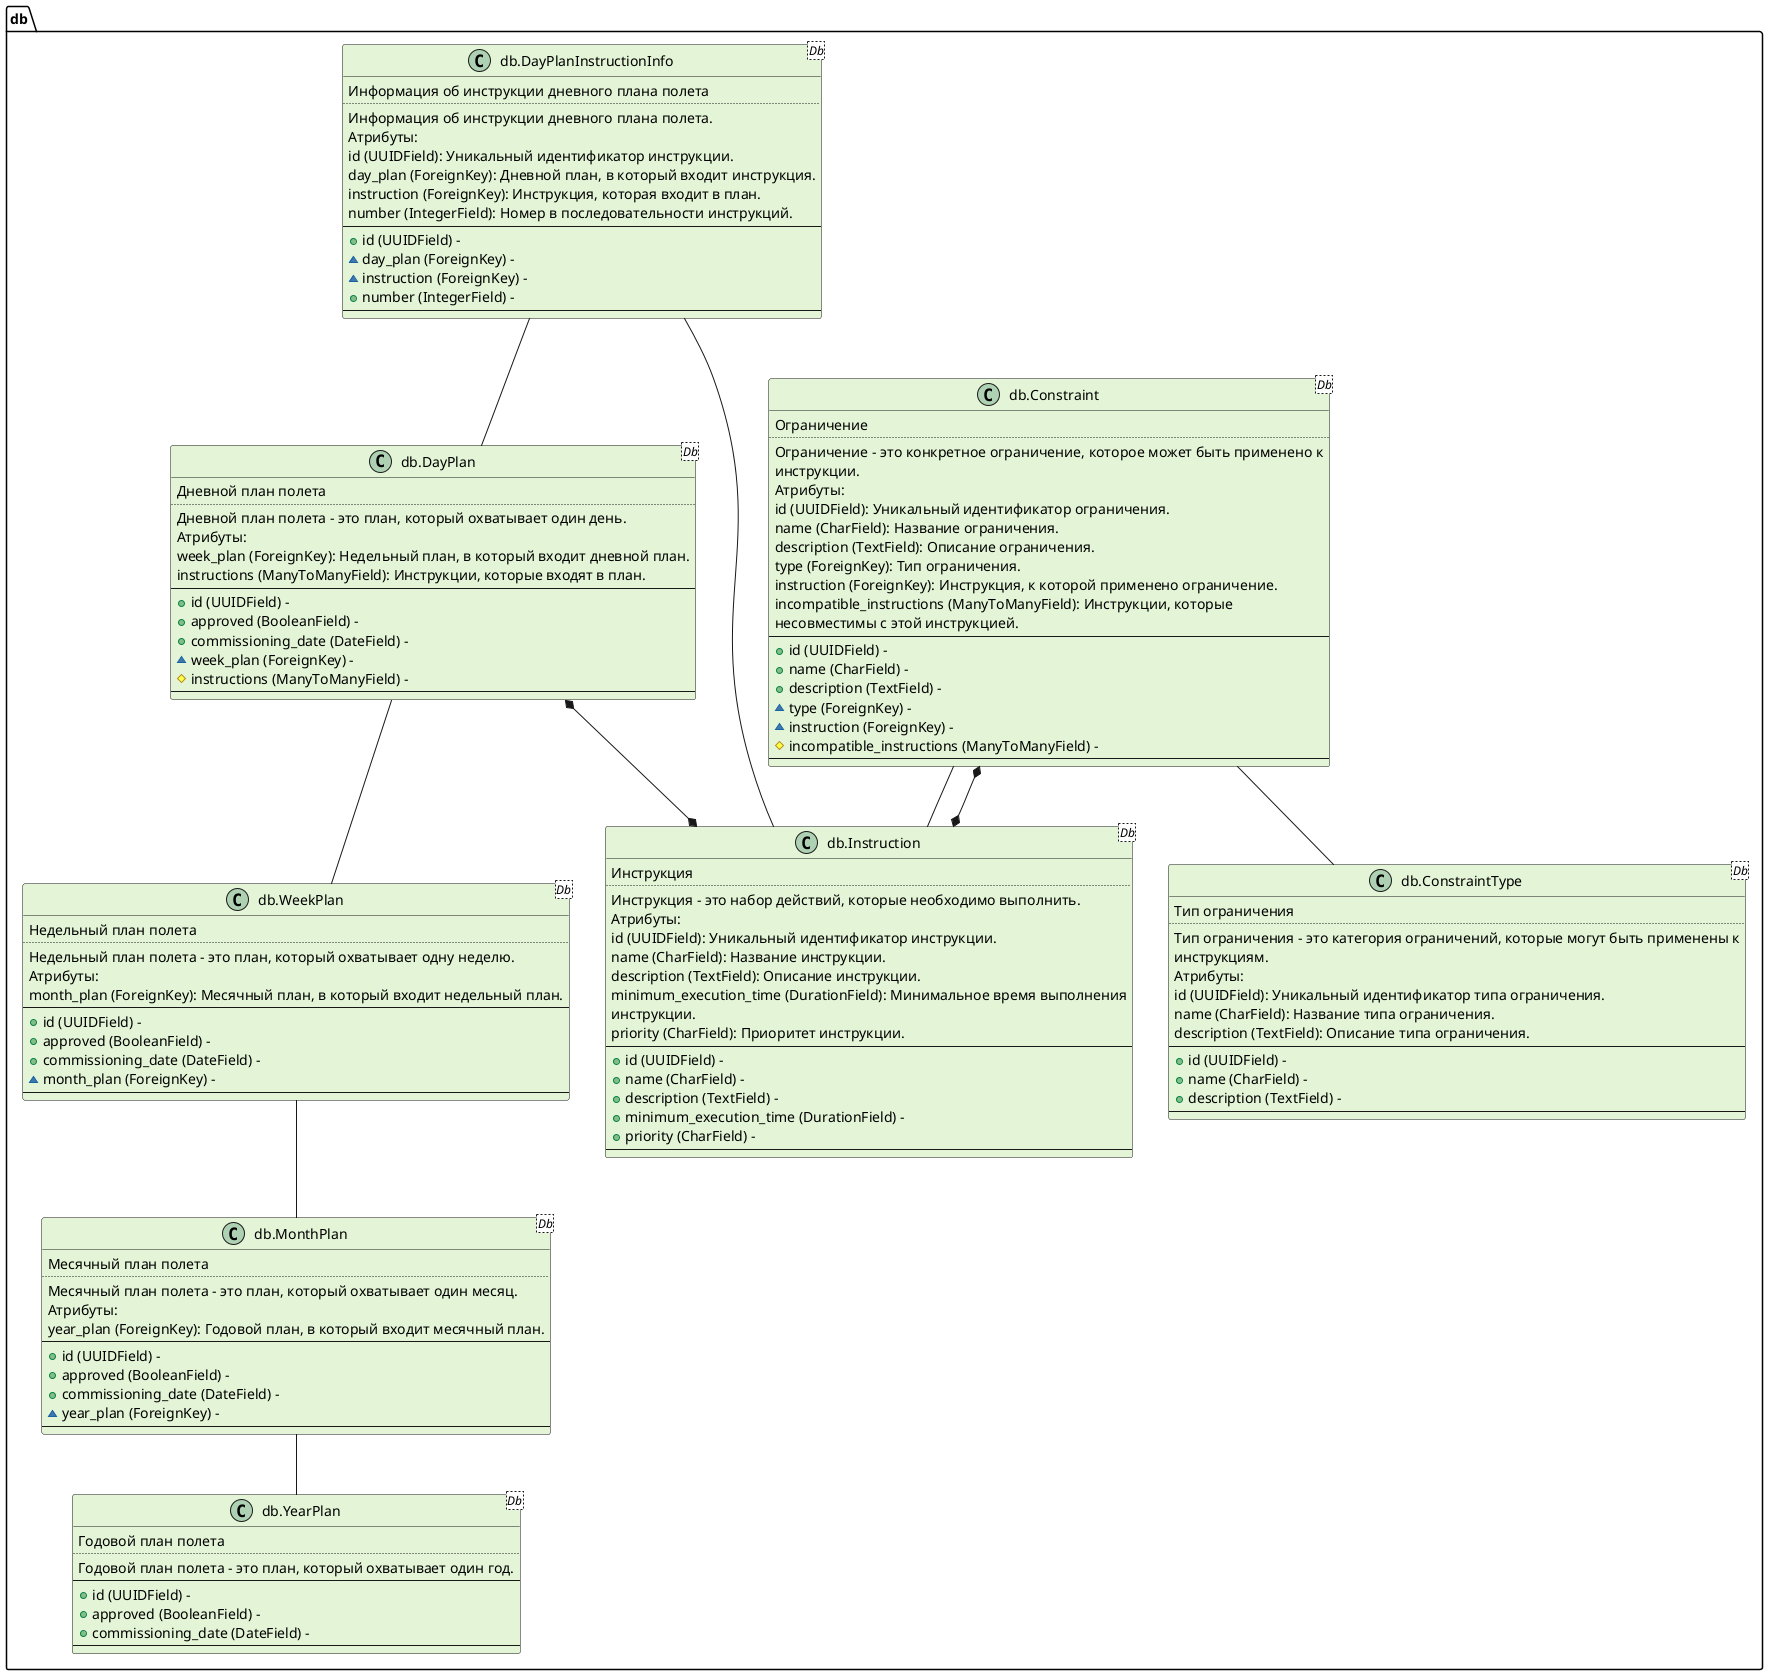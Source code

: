 @startuml 
class "db.Instruction <Db>" as db.Instruction #e4f4d6 {
    Инструкция
    ..
    Инструкция - это набор действий, которые необходимо выполнить.
    Атрибуты:
        id (UUIDField): Уникальный идентификатор инструкции.
        name (CharField): Название инструкции.
        description (TextField): Описание инструкции.
        minimum_execution_time (DurationField): Минимальное время выполнения
инструкции.
        priority (CharField): Приоритет инструкции.
    --
    + id (UUIDField) - 
    + name (CharField) - 
    + description (TextField) - 
    + minimum_execution_time (DurationField) - 
    + priority (CharField) - 
    --
}


class "db.ConstraintType <Db>" as db.ConstraintType #e4f4d6 {
    Тип ограничения
    ..
    Тип ограничения - это категория ограничений, которые могут быть применены к
инструкциям.
    Атрибуты:
        id (UUIDField): Уникальный идентификатор типа ограничения.
        name (CharField): Название типа ограничения.
        description (TextField): Описание типа ограничения.
    --
    + id (UUIDField) - 
    + name (CharField) - 
    + description (TextField) - 
    --
}


class "db.Constraint <Db>" as db.Constraint #e4f4d6 {
    Ограничение
    ..
    Ограничение - это конкретное ограничение, которое может быть применено к
инструкции.
    Атрибуты:
        id (UUIDField): Уникальный идентификатор ограничения.
        name (CharField): Название ограничения.
        description (TextField): Описание ограничения.
        type (ForeignKey): Тип ограничения.
        instruction (ForeignKey): Инструкция, к которой применено ограничение.
        incompatible_instructions (ManyToManyField): Инструкции, которые
несовместимы с этой инструкцией.
    --
    + id (UUIDField) - 
    + name (CharField) - 
    + description (TextField) - 
    ~ type (ForeignKey) - 
    ~ instruction (ForeignKey) - 
    # incompatible_instructions (ManyToManyField) - 
    --
}
db.Constraint -- db.ConstraintType
db.Constraint -- db.Instruction
db.Constraint *--* db.Instruction


class "db.YearPlan <Db>" as db.YearPlan #e4f4d6 {
    Годовой план полета
    ..
    Годовой план полета - это план, который охватывает один год.
    --
    + id (UUIDField) - 
    + approved (BooleanField) - 
    + commissioning_date (DateField) - 
    --
}


class "db.MonthPlan <Db>" as db.MonthPlan #e4f4d6 {
    Месячный план полета
    ..
    Месячный план полета - это план, который охватывает один месяц.
    Атрибуты:
        year_plan (ForeignKey): Годовой план, в который входит месячный план.
    --
    + id (UUIDField) - 
    + approved (BooleanField) - 
    + commissioning_date (DateField) - 
    ~ year_plan (ForeignKey) - 
    --
}
db.MonthPlan -- db.YearPlan


class "db.WeekPlan <Db>" as db.WeekPlan #e4f4d6 {
    Недельный план полета
    ..
    Недельный план полета - это план, который охватывает одну неделю.
    Атрибуты:
        month_plan (ForeignKey): Месячный план, в который входит недельный план.
    --
    + id (UUIDField) - 
    + approved (BooleanField) - 
    + commissioning_date (DateField) - 
    ~ month_plan (ForeignKey) - 
    --
}
db.WeekPlan -- db.MonthPlan


class "db.DayPlan <Db>" as db.DayPlan #e4f4d6 {
    Дневной план полета
    ..
    Дневной план полета - это план, который охватывает один день.
    Атрибуты:
        week_plan (ForeignKey): Недельный план, в который входит дневной план.
        instructions (ManyToManyField): Инструкции, которые входят в план.
    --
    + id (UUIDField) - 
    + approved (BooleanField) - 
    + commissioning_date (DateField) - 
    ~ week_plan (ForeignKey) - 
    # instructions (ManyToManyField) - 
    --
}
db.DayPlan -- db.WeekPlan
db.DayPlan *--* db.Instruction


class "db.DayPlanInstructionInfo <Db>" as db.DayPlanInstructionInfo #e4f4d6 {
    Информация об инструкции дневного плана полета
    ..
    Информация об инструкции дневного плана полета.
    Атрибуты:
        id (UUIDField): Уникальный идентификатор инструкции.
        day_plan (ForeignKey): Дневной план, в который входит инструкция.
        instruction (ForeignKey): Инструкция, которая входит в план.
        number (IntegerField): Номер в последовательности инструкций.
    --
    + id (UUIDField) - 
    ~ day_plan (ForeignKey) - 
    ~ instruction (ForeignKey) - 
    + number (IntegerField) - 
    --
}
db.DayPlanInstructionInfo -- db.DayPlan
db.DayPlanInstructionInfo -- db.Instruction


@enduml
